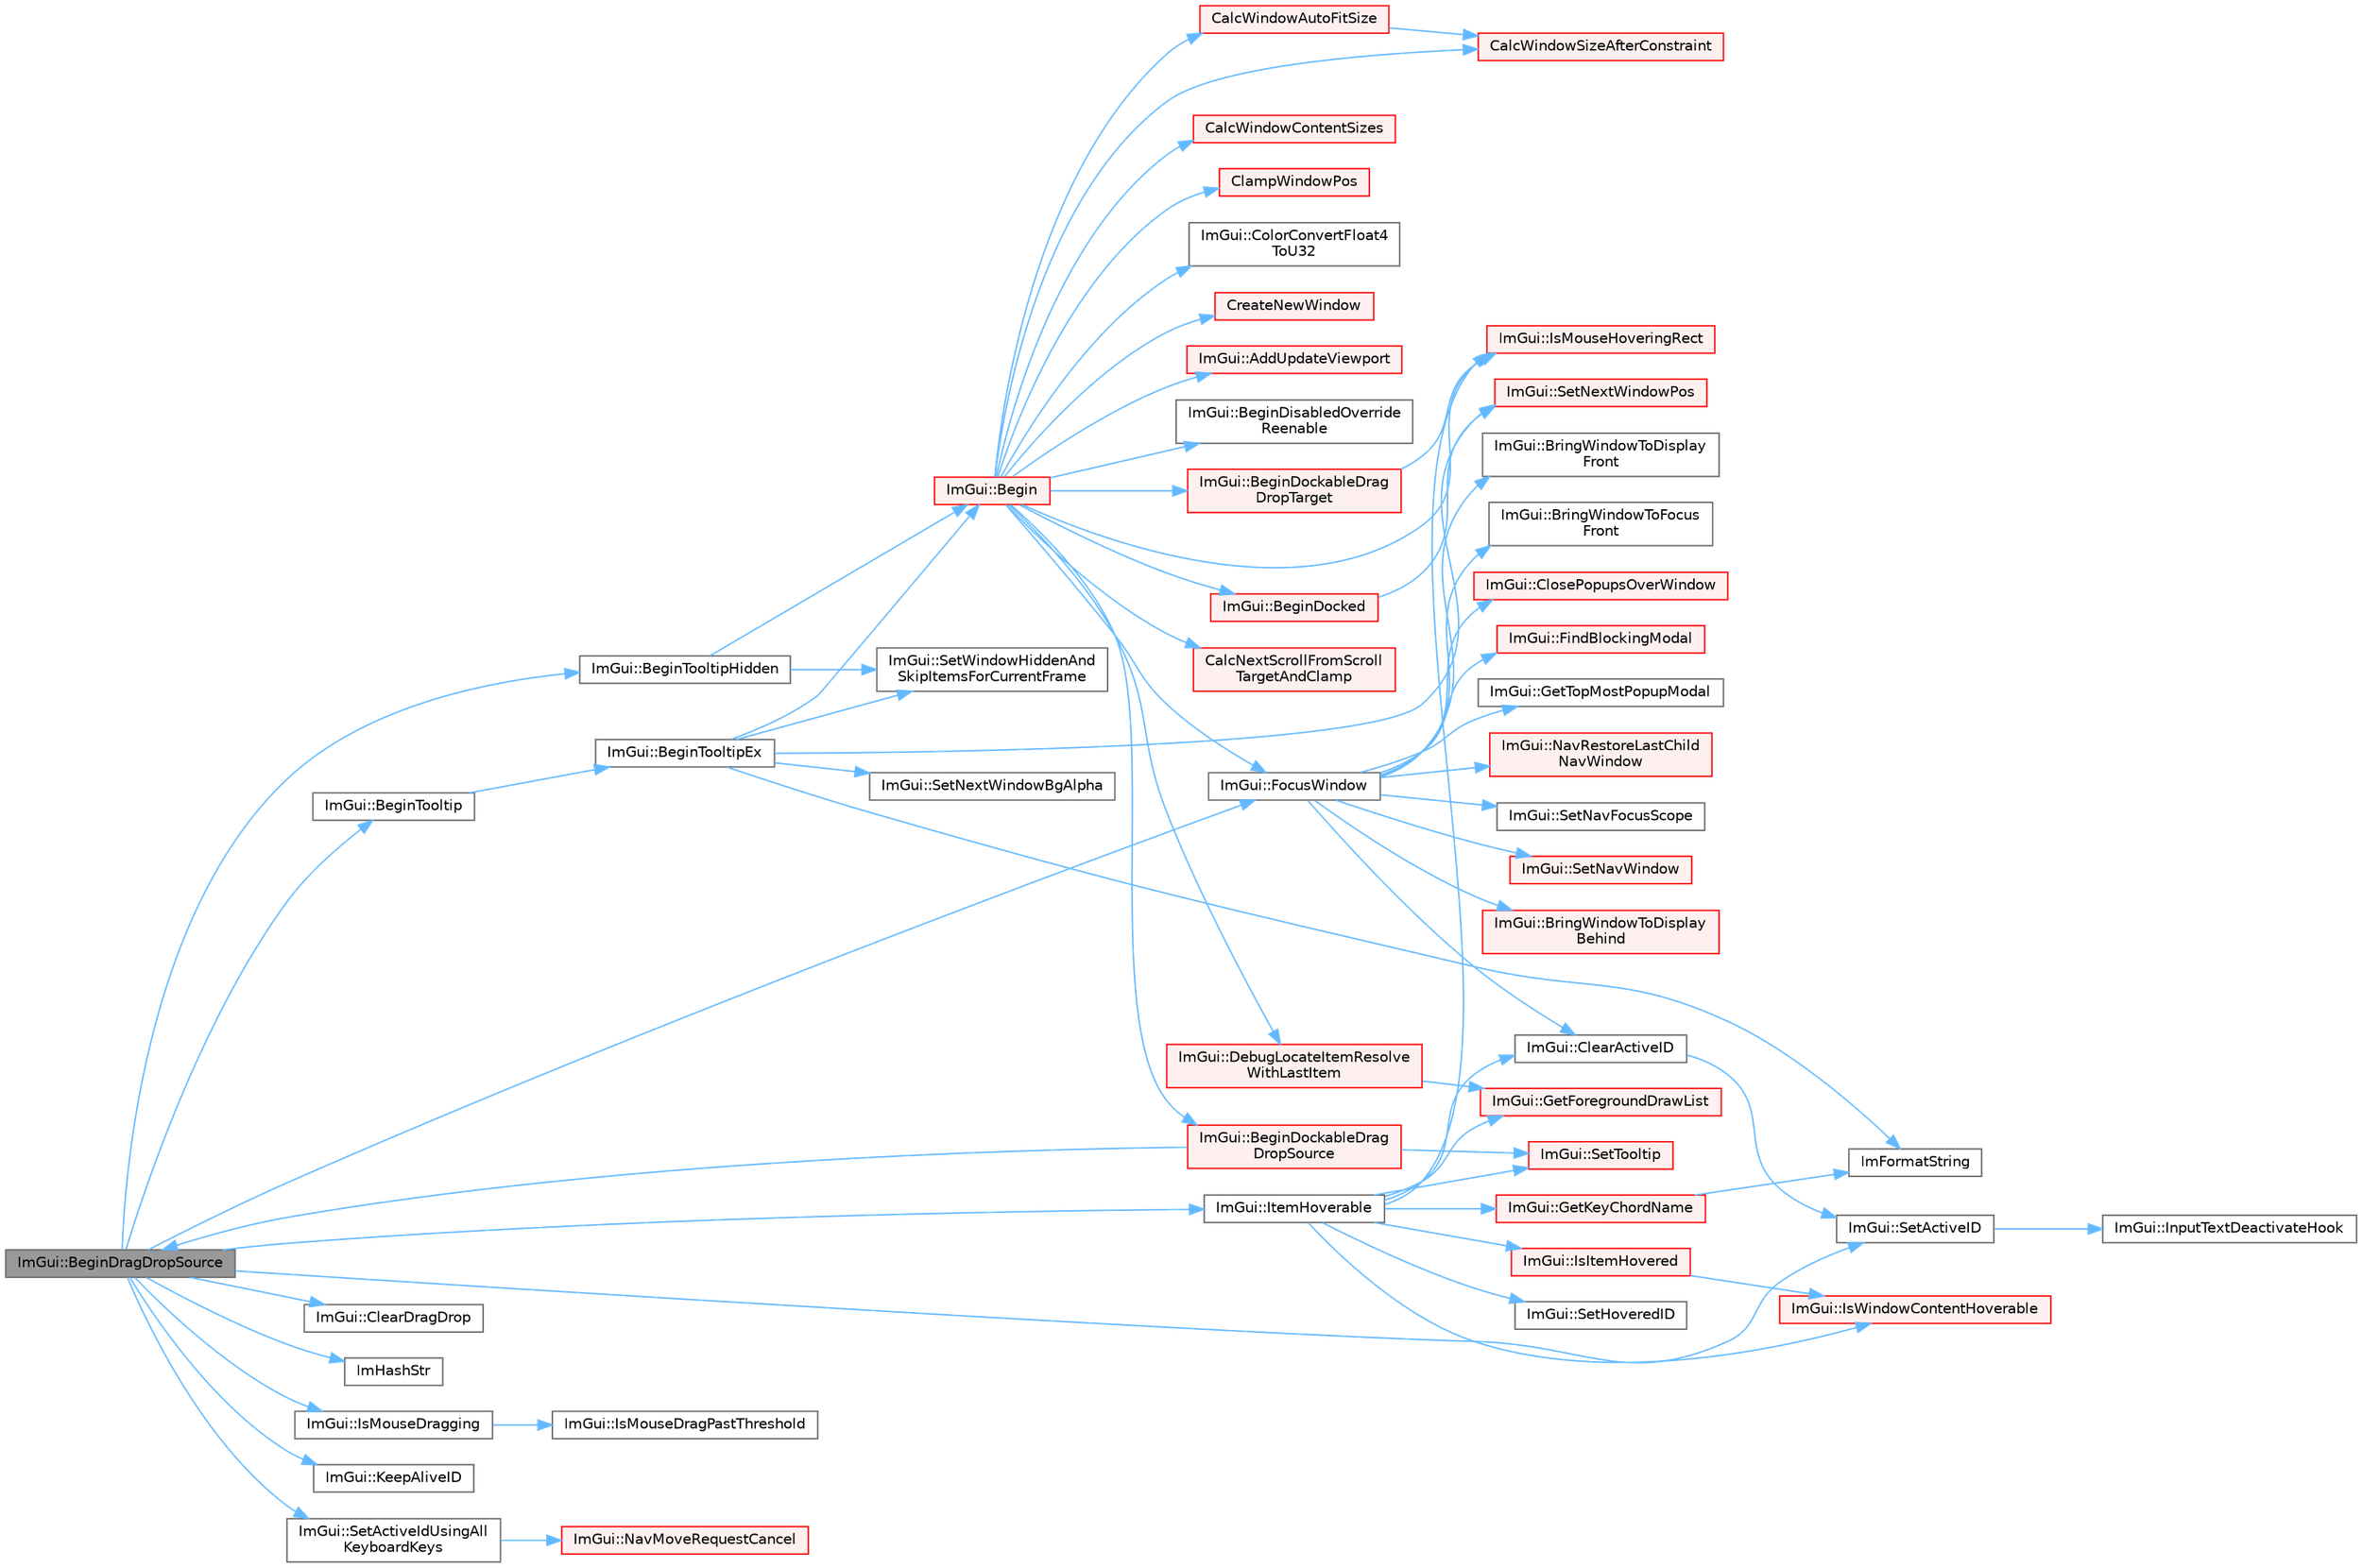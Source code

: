 digraph "ImGui::BeginDragDropSource"
{
 // LATEX_PDF_SIZE
  bgcolor="transparent";
  edge [fontname=Helvetica,fontsize=10,labelfontname=Helvetica,labelfontsize=10];
  node [fontname=Helvetica,fontsize=10,shape=box,height=0.2,width=0.4];
  rankdir="LR";
  Node1 [id="Node000001",label="ImGui::BeginDragDropSource",height=0.2,width=0.4,color="gray40", fillcolor="grey60", style="filled", fontcolor="black",tooltip=" "];
  Node1 -> Node2 [id="edge1_Node000001_Node000002",color="steelblue1",style="solid",tooltip=" "];
  Node2 [id="Node000002",label="ImGui::BeginTooltip",height=0.2,width=0.4,color="grey40", fillcolor="white", style="filled",URL="$namespace_im_gui.html#a0609fbb218702a720c383c87d0c545a2",tooltip=" "];
  Node2 -> Node3 [id="edge2_Node000002_Node000003",color="steelblue1",style="solid",tooltip=" "];
  Node3 [id="Node000003",label="ImGui::BeginTooltipEx",height=0.2,width=0.4,color="grey40", fillcolor="white", style="filled",URL="$namespace_im_gui.html#a18b17a0b20c3f2a16068b84210cfded4",tooltip=" "];
  Node3 -> Node4 [id="edge3_Node000003_Node000004",color="steelblue1",style="solid",tooltip=" "];
  Node4 [id="Node000004",label="ImGui::Begin",height=0.2,width=0.4,color="red", fillcolor="#FFF0F0", style="filled",URL="$namespace_im_gui.html#a581e58db0bc930bafa4a5d23093a2b99",tooltip=" "];
  Node4 -> Node5 [id="edge4_Node000004_Node000005",color="steelblue1",style="solid",tooltip=" "];
  Node5 [id="Node000005",label="ImGui::AddUpdateViewport",height=0.2,width=0.4,color="red", fillcolor="#FFF0F0", style="filled",URL="$namespace_im_gui.html#ada58e5d3e2efc3cef60f213d771408d8",tooltip=" "];
  Node4 -> Node21 [id="edge5_Node000004_Node000021",color="steelblue1",style="solid",tooltip=" "];
  Node21 [id="Node000021",label="ImGui::BeginDisabledOverride\lReenable",height=0.2,width=0.4,color="grey40", fillcolor="white", style="filled",URL="$namespace_im_gui.html#a26b36756e219b7129f894e1c2feb17a8",tooltip=" "];
  Node4 -> Node22 [id="edge6_Node000004_Node000022",color="steelblue1",style="solid",tooltip=" "];
  Node22 [id="Node000022",label="ImGui::BeginDockableDrag\lDropSource",height=0.2,width=0.4,color="red", fillcolor="#FFF0F0", style="filled",URL="$namespace_im_gui.html#a7a435b1565d4884e42a5ee5667f21a1f",tooltip=" "];
  Node22 -> Node1 [id="edge7_Node000022_Node000001",color="steelblue1",style="solid",tooltip=" "];
  Node22 -> Node319 [id="edge8_Node000022_Node000319",color="steelblue1",style="solid",tooltip=" "];
  Node319 [id="Node000319",label="ImGui::SetTooltip",height=0.2,width=0.4,color="red", fillcolor="#FFF0F0", style="filled",URL="$namespace_im_gui.html#a313073fa01b8a9791f241ef93091ce92",tooltip=" "];
  Node4 -> Node364 [id="edge9_Node000004_Node000364",color="steelblue1",style="solid",tooltip=" "];
  Node364 [id="Node000364",label="ImGui::BeginDockableDrag\lDropTarget",height=0.2,width=0.4,color="red", fillcolor="#FFF0F0", style="filled",URL="$namespace_im_gui.html#a1725ff3becdb963b97c16d69d4c9f308",tooltip=" "];
  Node364 -> Node75 [id="edge10_Node000364_Node000075",color="steelblue1",style="solid",tooltip=" "];
  Node75 [id="Node000075",label="ImGui::IsMouseHoveringRect",height=0.2,width=0.4,color="red", fillcolor="#FFF0F0", style="filled",URL="$namespace_im_gui.html#ae0b8ea0e06c457316d6aed6c5b2a1c25",tooltip=" "];
  Node4 -> Node408 [id="edge11_Node000004_Node000408",color="steelblue1",style="solid",tooltip=" "];
  Node408 [id="Node000408",label="ImGui::BeginDocked",height=0.2,width=0.4,color="red", fillcolor="#FFF0F0", style="filled",URL="$namespace_im_gui.html#a627bb85e7c0ab597360f63719bfb1e55",tooltip=" "];
  Node408 -> Node240 [id="edge12_Node000408_Node000240",color="steelblue1",style="solid",tooltip=" "];
  Node240 [id="Node000240",label="ImGui::SetNextWindowPos",height=0.2,width=0.4,color="red", fillcolor="#FFF0F0", style="filled",URL="$namespace_im_gui.html#afbccd31113430670b5ab2bf0d6f509bf",tooltip=" "];
  Node4 -> Node248 [id="edge13_Node000004_Node000248",color="steelblue1",style="solid",tooltip=" "];
  Node248 [id="Node000248",label="CalcNextScrollFromScroll\lTargetAndClamp",height=0.2,width=0.4,color="red", fillcolor="#FFF0F0", style="filled",URL="$imgui_8cpp.html#a07abb80a54115cb5cf9da03351e29533",tooltip=" "];
  Node4 -> Node221 [id="edge14_Node000004_Node000221",color="steelblue1",style="solid",tooltip=" "];
  Node221 [id="Node000221",label="CalcWindowAutoFitSize",height=0.2,width=0.4,color="red", fillcolor="#FFF0F0", style="filled",URL="$imgui_8cpp.html#acbe6338daf87dc6ab636f02f1367eb41",tooltip=" "];
  Node221 -> Node224 [id="edge15_Node000221_Node000224",color="steelblue1",style="solid",tooltip=" "];
  Node224 [id="Node000224",label="CalcWindowSizeAfterConstraint",height=0.2,width=0.4,color="red", fillcolor="#FFF0F0", style="filled",URL="$imgui_8cpp.html#a0c4618a6985c33c4936f1d9f1c7b26b4",tooltip=" "];
  Node4 -> Node226 [id="edge16_Node000004_Node000226",color="steelblue1",style="solid",tooltip=" "];
  Node226 [id="Node000226",label="CalcWindowContentSizes",height=0.2,width=0.4,color="red", fillcolor="#FFF0F0", style="filled",URL="$imgui_8cpp.html#a6eddef51b4880a9f1dca88837f71fc6e",tooltip=" "];
  Node4 -> Node224 [id="edge17_Node000004_Node000224",color="steelblue1",style="solid",tooltip=" "];
  Node4 -> Node454 [id="edge18_Node000004_Node000454",color="steelblue1",style="solid",tooltip=" "];
  Node454 [id="Node000454",label="ClampWindowPos",height=0.2,width=0.4,color="red", fillcolor="#FFF0F0", style="filled",URL="$imgui_8cpp.html#a27b88f27774c413d5578ab6a3f989872",tooltip=" "];
  Node4 -> Node31 [id="edge19_Node000004_Node000031",color="steelblue1",style="solid",tooltip=" "];
  Node31 [id="Node000031",label="ImGui::ColorConvertFloat4\lToU32",height=0.2,width=0.4,color="grey40", fillcolor="white", style="filled",URL="$namespace_im_gui.html#abe2691de0b1a71c774ab24cc91564a94",tooltip=" "];
  Node4 -> Node455 [id="edge20_Node000004_Node000455",color="steelblue1",style="solid",tooltip=" "];
  Node455 [id="Node000455",label="CreateNewWindow",height=0.2,width=0.4,color="red", fillcolor="#FFF0F0", style="filled",URL="$imgui_8cpp.html#a3c92847eb67e7138e6f9af0ee66d3b33",tooltip=" "];
  Node4 -> Node54 [id="edge21_Node000004_Node000054",color="steelblue1",style="solid",tooltip=" "];
  Node54 [id="Node000054",label="ImGui::DebugLocateItemResolve\lWithLastItem",height=0.2,width=0.4,color="red", fillcolor="#FFF0F0", style="filled",URL="$namespace_im_gui.html#ae8ab0d7dfc90af8e82db3ed9e7829219",tooltip=" "];
  Node54 -> Node68 [id="edge22_Node000054_Node000068",color="steelblue1",style="solid",tooltip=" "];
  Node68 [id="Node000068",label="ImGui::GetForegroundDrawList",height=0.2,width=0.4,color="red", fillcolor="#FFF0F0", style="filled",URL="$namespace_im_gui.html#a77e1a981b472415e6613a2bd0966d817",tooltip=" "];
  Node4 -> Node133 [id="edge23_Node000004_Node000133",color="steelblue1",style="solid",tooltip=" "];
  Node133 [id="Node000133",label="ImGui::FocusWindow",height=0.2,width=0.4,color="grey40", fillcolor="white", style="filled",URL="$namespace_im_gui.html#a27aa6f2f3aa11778c6d023b1b223f262",tooltip=" "];
  Node133 -> Node134 [id="edge24_Node000133_Node000134",color="steelblue1",style="solid",tooltip=" "];
  Node134 [id="Node000134",label="ImGui::BringWindowToDisplay\lBehind",height=0.2,width=0.4,color="red", fillcolor="#FFF0F0", style="filled",URL="$namespace_im_gui.html#a8cae2f7a08f820a8d5349d1964603b20",tooltip=" "];
  Node133 -> Node136 [id="edge25_Node000133_Node000136",color="steelblue1",style="solid",tooltip=" "];
  Node136 [id="Node000136",label="ImGui::BringWindowToDisplay\lFront",height=0.2,width=0.4,color="grey40", fillcolor="white", style="filled",URL="$namespace_im_gui.html#a1f7b95f36d03751c928af7b1b745e959",tooltip=" "];
  Node133 -> Node137 [id="edge26_Node000133_Node000137",color="steelblue1",style="solid",tooltip=" "];
  Node137 [id="Node000137",label="ImGui::BringWindowToFocus\lFront",height=0.2,width=0.4,color="grey40", fillcolor="white", style="filled",URL="$namespace_im_gui.html#affe95a2dc969f0d15fbd4b588c94ac1a",tooltip=" "];
  Node133 -> Node138 [id="edge27_Node000133_Node000138",color="steelblue1",style="solid",tooltip=" "];
  Node138 [id="Node000138",label="ImGui::ClearActiveID",height=0.2,width=0.4,color="grey40", fillcolor="white", style="filled",URL="$namespace_im_gui.html#a17ff60ad1e2669130ac38a04d16eb354",tooltip=" "];
  Node138 -> Node139 [id="edge28_Node000138_Node000139",color="steelblue1",style="solid",tooltip=" "];
  Node139 [id="Node000139",label="ImGui::SetActiveID",height=0.2,width=0.4,color="grey40", fillcolor="white", style="filled",URL="$namespace_im_gui.html#a27b8ace13a8c421ee8405f0cbebe4ead",tooltip=" "];
  Node139 -> Node140 [id="edge29_Node000139_Node000140",color="steelblue1",style="solid",tooltip=" "];
  Node140 [id="Node000140",label="ImGui::InputTextDeactivateHook",height=0.2,width=0.4,color="grey40", fillcolor="white", style="filled",URL="$namespace_im_gui.html#aad9419cf6e296c668807e3af4bfd62bb",tooltip=" "];
  Node133 -> Node141 [id="edge30_Node000133_Node000141",color="steelblue1",style="solid",tooltip=" "];
  Node141 [id="Node000141",label="ImGui::ClosePopupsOverWindow",height=0.2,width=0.4,color="red", fillcolor="#FFF0F0", style="filled",URL="$namespace_im_gui.html#a0076b153c697cb85e263fcbd59340bce",tooltip=" "];
  Node133 -> Node146 [id="edge31_Node000133_Node000146",color="steelblue1",style="solid",tooltip=" "];
  Node146 [id="Node000146",label="ImGui::FindBlockingModal",height=0.2,width=0.4,color="red", fillcolor="#FFF0F0", style="filled",URL="$namespace_im_gui.html#a196705a4195b41a57470ef6553cb440c",tooltip=" "];
  Node133 -> Node147 [id="edge32_Node000133_Node000147",color="steelblue1",style="solid",tooltip=" "];
  Node147 [id="Node000147",label="ImGui::GetTopMostPopupModal",height=0.2,width=0.4,color="grey40", fillcolor="white", style="filled",URL="$namespace_im_gui.html#a6b905269b079f5e07755db52cc6e52df",tooltip=" "];
  Node133 -> Node148 [id="edge33_Node000133_Node000148",color="steelblue1",style="solid",tooltip=" "];
  Node148 [id="Node000148",label="ImGui::NavRestoreLastChild\lNavWindow",height=0.2,width=0.4,color="red", fillcolor="#FFF0F0", style="filled",URL="$namespace_im_gui.html#ae9ed208c0b64e4919e5de1cb83b2db2a",tooltip=" "];
  Node133 -> Node108 [id="edge34_Node000133_Node000108",color="steelblue1",style="solid",tooltip=" "];
  Node108 [id="Node000108",label="ImGui::SetNavFocusScope",height=0.2,width=0.4,color="grey40", fillcolor="white", style="filled",URL="$namespace_im_gui.html#ada2736a9b034b93ba877f46577bc5e8b",tooltip=" "];
  Node133 -> Node109 [id="edge35_Node000133_Node000109",color="steelblue1",style="solid",tooltip=" "];
  Node109 [id="Node000109",label="ImGui::SetNavWindow",height=0.2,width=0.4,color="red", fillcolor="#FFF0F0", style="filled",URL="$namespace_im_gui.html#aa422c756f467e650d67b4fb1b74ff5a1",tooltip=" "];
  Node4 -> Node75 [id="edge36_Node000004_Node000075",color="steelblue1",style="solid",tooltip=" "];
  Node3 -> Node102 [id="edge37_Node000003_Node000102",color="steelblue1",style="solid",tooltip=" "];
  Node102 [id="Node000102",label="ImFormatString",height=0.2,width=0.4,color="grey40", fillcolor="white", style="filled",URL="$imgui_8cpp.html#a75ccaf7d676b1f567ba888ae42ac3809",tooltip=" "];
  Node3 -> Node511 [id="edge38_Node000003_Node000511",color="steelblue1",style="solid",tooltip=" "];
  Node511 [id="Node000511",label="ImGui::SetNextWindowBgAlpha",height=0.2,width=0.4,color="grey40", fillcolor="white", style="filled",URL="$namespace_im_gui.html#a7de5a63cec4babe417f972403db6430c",tooltip=" "];
  Node3 -> Node240 [id="edge39_Node000003_Node000240",color="steelblue1",style="solid",tooltip=" "];
  Node3 -> Node512 [id="edge40_Node000003_Node000512",color="steelblue1",style="solid",tooltip=" "];
  Node512 [id="Node000512",label="ImGui::SetWindowHiddenAnd\lSkipItemsForCurrentFrame",height=0.2,width=0.4,color="grey40", fillcolor="white", style="filled",URL="$namespace_im_gui.html#a2a1dfd9dfa155f17d07c75f54130228b",tooltip=" "];
  Node1 -> Node513 [id="edge41_Node000001_Node000513",color="steelblue1",style="solid",tooltip=" "];
  Node513 [id="Node000513",label="ImGui::BeginTooltipHidden",height=0.2,width=0.4,color="grey40", fillcolor="white", style="filled",URL="$namespace_im_gui.html#a2c44a13b5e210dbfc7de98024c25db8e",tooltip=" "];
  Node513 -> Node4 [id="edge42_Node000513_Node000004",color="steelblue1",style="solid",tooltip=" "];
  Node513 -> Node512 [id="edge43_Node000513_Node000512",color="steelblue1",style="solid",tooltip=" "];
  Node1 -> Node24 [id="edge44_Node000001_Node000024",color="steelblue1",style="solid",tooltip=" "];
  Node24 [id="Node000024",label="ImGui::ClearDragDrop",height=0.2,width=0.4,color="grey40", fillcolor="white", style="filled",URL="$namespace_im_gui.html#adae8f94649956a2a717c00dbf81a5df9",tooltip=" "];
  Node1 -> Node133 [id="edge45_Node000001_Node000133",color="steelblue1",style="solid",tooltip=" "];
  Node1 -> Node231 [id="edge46_Node000001_Node000231",color="steelblue1",style="solid",tooltip=" "];
  Node231 [id="Node000231",label="ImHashStr",height=0.2,width=0.4,color="grey40", fillcolor="white", style="filled",URL="$imgui_8cpp.html#ab6659b5d67f7a3369e099ce890e12223",tooltip=" "];
  Node1 -> Node476 [id="edge47_Node000001_Node000476",color="steelblue1",style="solid",tooltip=" "];
  Node476 [id="Node000476",label="ImGui::IsMouseDragging",height=0.2,width=0.4,color="grey40", fillcolor="white", style="filled",URL="$namespace_im_gui.html#a0fc57160c83b9f2707fa762f8ac2f8ba",tooltip=" "];
  Node476 -> Node170 [id="edge48_Node000476_Node000170",color="steelblue1",style="solid",tooltip=" "];
  Node170 [id="Node000170",label="ImGui::IsMouseDragPastThreshold",height=0.2,width=0.4,color="grey40", fillcolor="white", style="filled",URL="$namespace_im_gui.html#ad1b3473eaad344022a022acfd45b0f5c",tooltip=" "];
  Node1 -> Node314 [id="edge49_Node000001_Node000314",color="steelblue1",style="solid",tooltip=" "];
  Node314 [id="Node000314",label="ImGui::ItemHoverable",height=0.2,width=0.4,color="grey40", fillcolor="white", style="filled",URL="$namespace_im_gui.html#a1d7304e335dbe35c4d97b67854111ed2",tooltip=" "];
  Node314 -> Node138 [id="edge50_Node000314_Node000138",color="steelblue1",style="solid",tooltip=" "];
  Node314 -> Node68 [id="edge51_Node000314_Node000068",color="steelblue1",style="solid",tooltip=" "];
  Node314 -> Node315 [id="edge52_Node000314_Node000315",color="steelblue1",style="solid",tooltip=" "];
  Node315 [id="Node000315",label="ImGui::GetKeyChordName",height=0.2,width=0.4,color="red", fillcolor="#FFF0F0", style="filled",URL="$namespace_im_gui.html#a4711f04593c21dee2ecb1f736c4da981",tooltip=" "];
  Node315 -> Node102 [id="edge53_Node000315_Node000102",color="steelblue1",style="solid",tooltip=" "];
  Node314 -> Node268 [id="edge54_Node000314_Node000268",color="steelblue1",style="solid",tooltip=" "];
  Node268 [id="Node000268",label="ImGui::IsItemHovered",height=0.2,width=0.4,color="red", fillcolor="#FFF0F0", style="filled",URL="$namespace_im_gui.html#ac9a400eff3a9561d95e80486c52a660b",tooltip=" "];
  Node268 -> Node182 [id="edge55_Node000268_Node000182",color="steelblue1",style="solid",tooltip=" "];
  Node182 [id="Node000182",label="ImGui::IsWindowContentHoverable",height=0.2,width=0.4,color="red", fillcolor="#FFF0F0", style="filled",URL="$namespace_im_gui.html#ab3095c274afa3c3d73e1d5cae190f469",tooltip=" "];
  Node314 -> Node75 [id="edge56_Node000314_Node000075",color="steelblue1",style="solid",tooltip=" "];
  Node314 -> Node182 [id="edge57_Node000314_Node000182",color="steelblue1",style="solid",tooltip=" "];
  Node314 -> Node186 [id="edge58_Node000314_Node000186",color="steelblue1",style="solid",tooltip=" "];
  Node186 [id="Node000186",label="ImGui::SetHoveredID",height=0.2,width=0.4,color="grey40", fillcolor="white", style="filled",URL="$namespace_im_gui.html#aba1f0c75d6f98702e6b02eb1bc30d915",tooltip=" "];
  Node314 -> Node319 [id="edge59_Node000314_Node000319",color="steelblue1",style="solid",tooltip=" "];
  Node1 -> Node81 [id="edge60_Node000001_Node000081",color="steelblue1",style="solid",tooltip=" "];
  Node81 [id="Node000081",label="ImGui::KeepAliveID",height=0.2,width=0.4,color="grey40", fillcolor="white", style="filled",URL="$namespace_im_gui.html#a85a245c78a9f7c351636bdad6e60c488",tooltip=" "];
  Node1 -> Node139 [id="edge61_Node000001_Node000139",color="steelblue1",style="solid",tooltip=" "];
  Node1 -> Node487 [id="edge62_Node000001_Node000487",color="steelblue1",style="solid",tooltip=" "];
  Node487 [id="Node000487",label="ImGui::SetActiveIdUsingAll\lKeyboardKeys",height=0.2,width=0.4,color="grey40", fillcolor="white", style="filled",URL="$namespace_im_gui.html#a5e5b2b1969b119d6932116f28fbd4d53",tooltip=" "];
  Node487 -> Node152 [id="edge63_Node000487_Node000152",color="steelblue1",style="solid",tooltip=" "];
  Node152 [id="Node000152",label="ImGui::NavMoveRequestCancel",height=0.2,width=0.4,color="red", fillcolor="#FFF0F0", style="filled",URL="$namespace_im_gui.html#a43326bb080d9fa80327ed81d864d8b8d",tooltip=" "];
}
